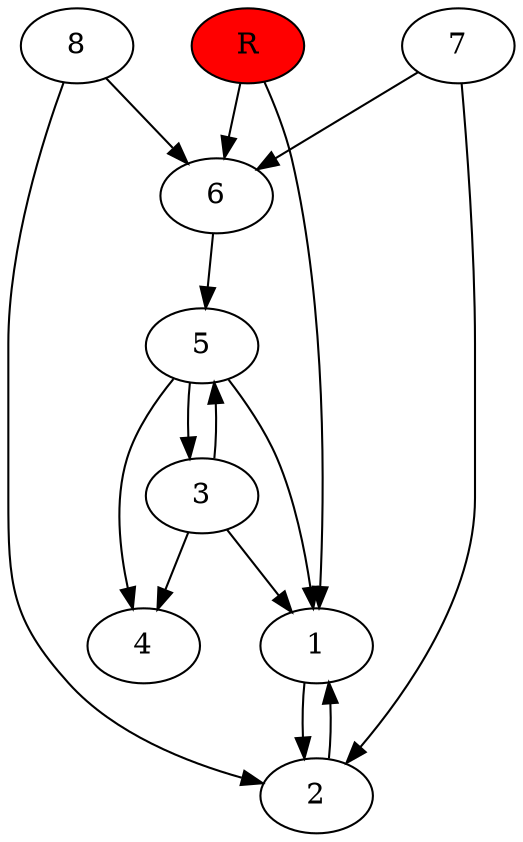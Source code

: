 digraph prb10847 {
	1
	2
	3
	4
	5
	6
	7
	8
	R [fillcolor="#ff0000" style=filled]
	1 -> 2
	2 -> 1
	3 -> 1
	3 -> 4
	3 -> 5
	5 -> 1
	5 -> 3
	5 -> 4
	6 -> 5
	7 -> 2
	7 -> 6
	8 -> 2
	8 -> 6
	R -> 1
	R -> 6
}
